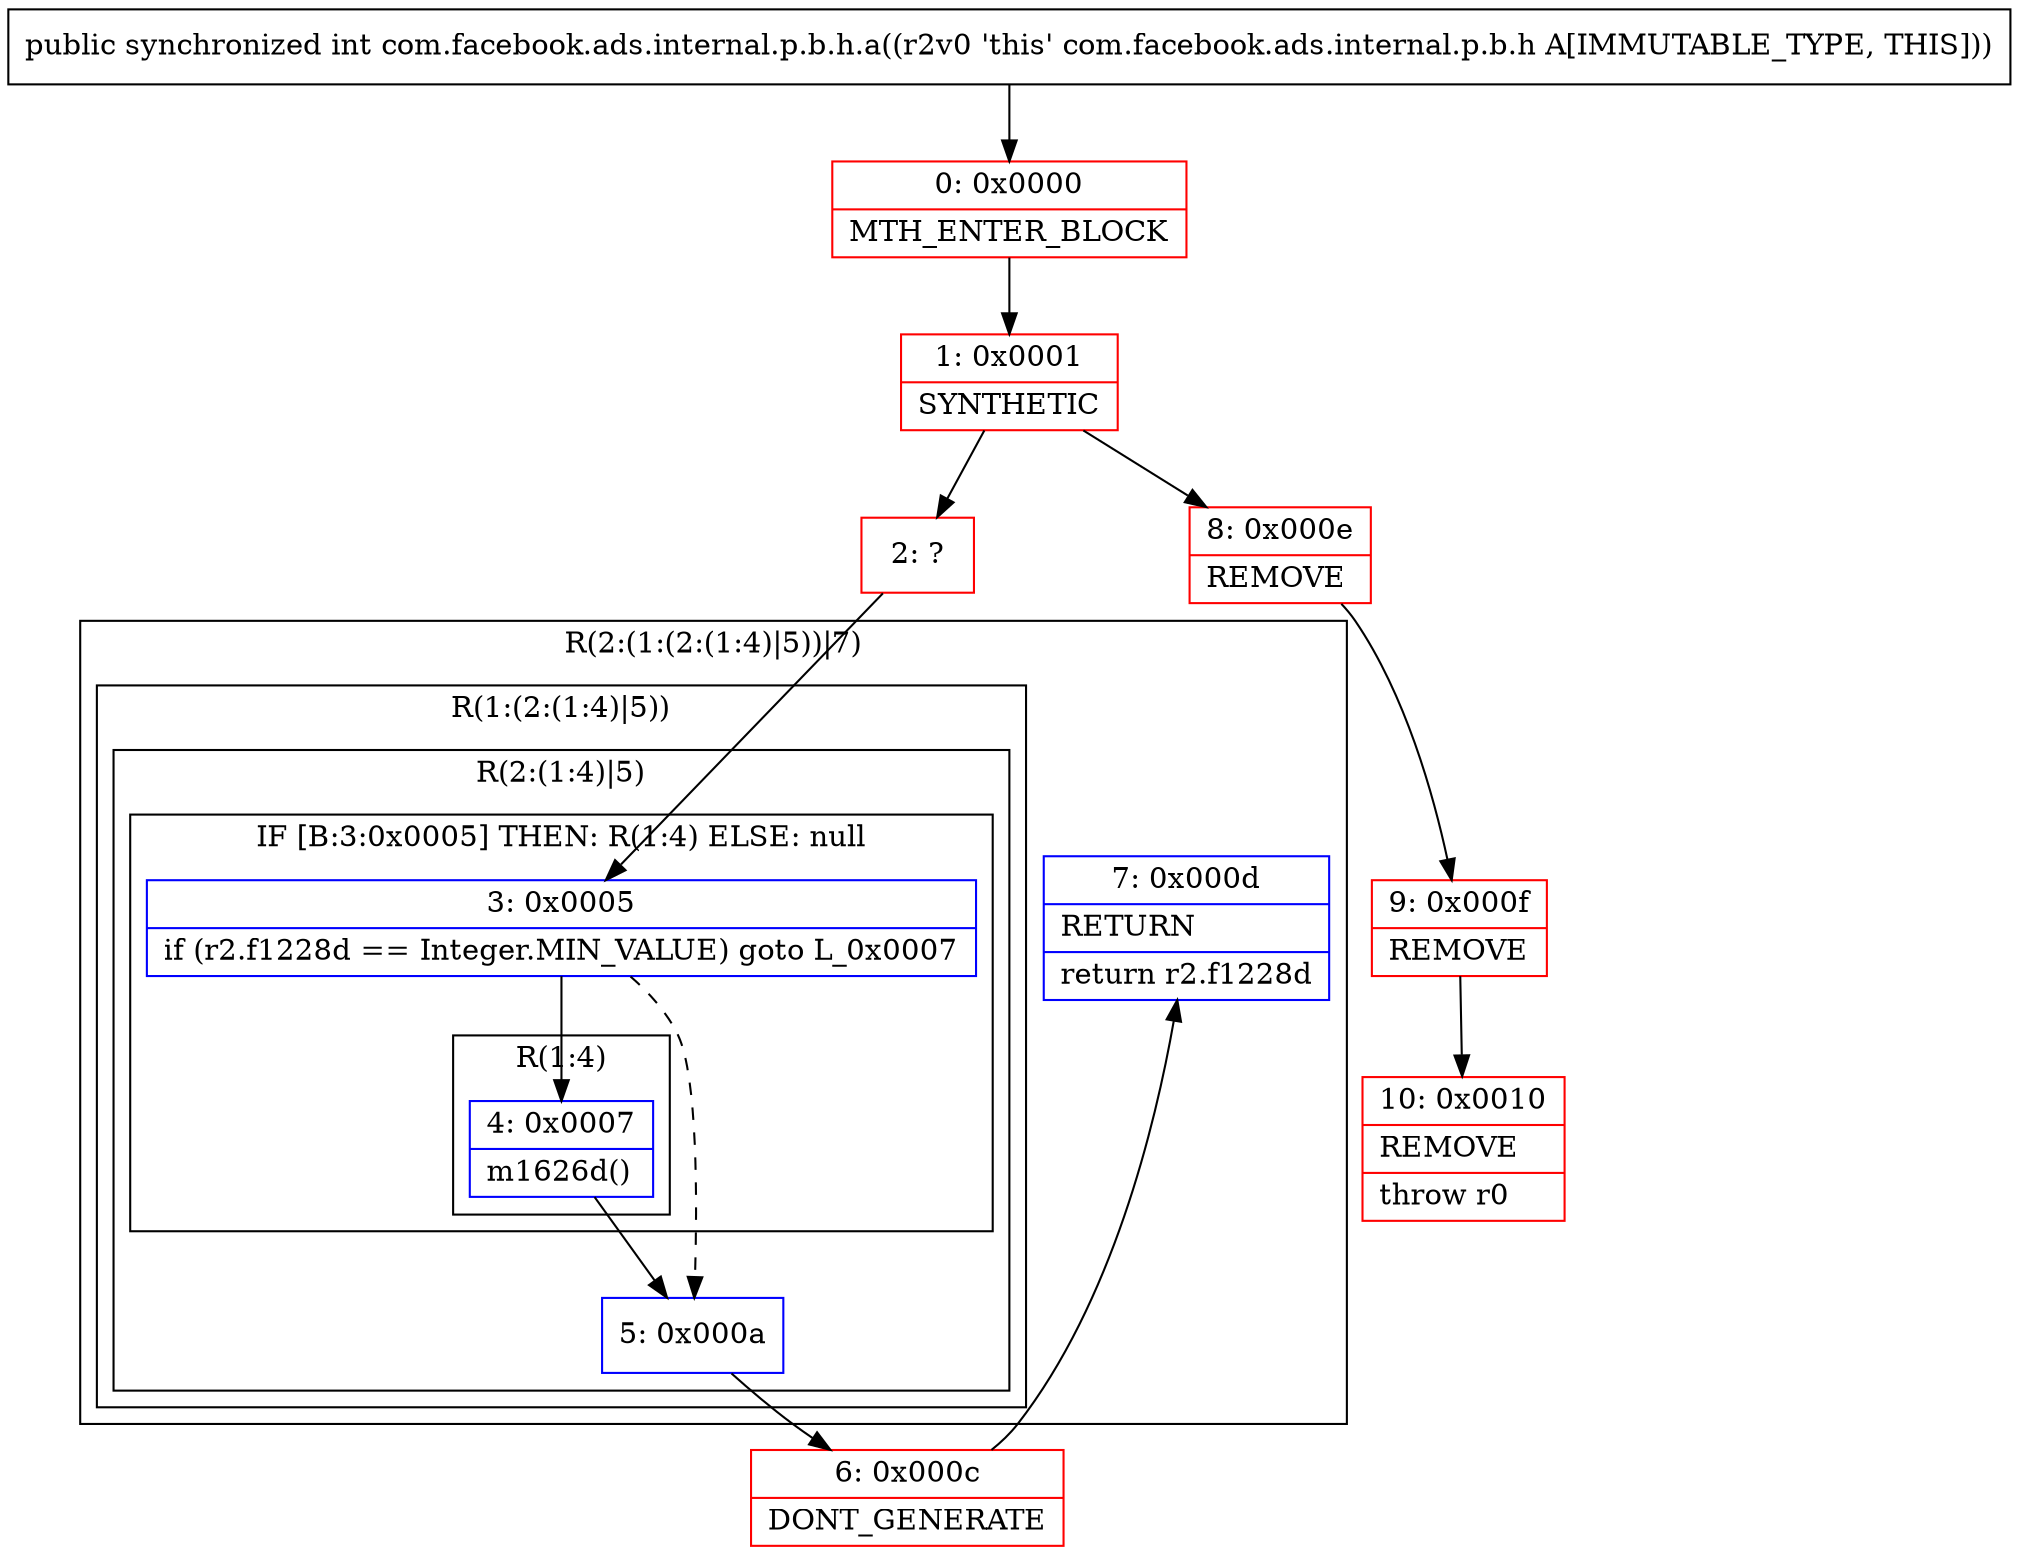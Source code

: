 digraph "CFG forcom.facebook.ads.internal.p.b.h.a()I" {
subgraph cluster_Region_1681194534 {
label = "R(2:(1:(2:(1:4)|5))|7)";
node [shape=record,color=blue];
subgraph cluster_Region_895110275 {
label = "R(1:(2:(1:4)|5))";
node [shape=record,color=blue];
subgraph cluster_Region_650029550 {
label = "R(2:(1:4)|5)";
node [shape=record,color=blue];
subgraph cluster_IfRegion_30737064 {
label = "IF [B:3:0x0005] THEN: R(1:4) ELSE: null";
node [shape=record,color=blue];
Node_3 [shape=record,label="{3\:\ 0x0005|if (r2.f1228d == Integer.MIN_VALUE) goto L_0x0007\l}"];
subgraph cluster_Region_1112742266 {
label = "R(1:4)";
node [shape=record,color=blue];
Node_4 [shape=record,label="{4\:\ 0x0007|m1626d()\l}"];
}
}
Node_5 [shape=record,label="{5\:\ 0x000a}"];
}
}
Node_7 [shape=record,label="{7\:\ 0x000d|RETURN\l|return r2.f1228d\l}"];
}
Node_0 [shape=record,color=red,label="{0\:\ 0x0000|MTH_ENTER_BLOCK\l}"];
Node_1 [shape=record,color=red,label="{1\:\ 0x0001|SYNTHETIC\l}"];
Node_2 [shape=record,color=red,label="{2\:\ ?}"];
Node_6 [shape=record,color=red,label="{6\:\ 0x000c|DONT_GENERATE\l}"];
Node_8 [shape=record,color=red,label="{8\:\ 0x000e|REMOVE\l}"];
Node_9 [shape=record,color=red,label="{9\:\ 0x000f|REMOVE\l}"];
Node_10 [shape=record,color=red,label="{10\:\ 0x0010|REMOVE\l|throw r0\l}"];
MethodNode[shape=record,label="{public synchronized int com.facebook.ads.internal.p.b.h.a((r2v0 'this' com.facebook.ads.internal.p.b.h A[IMMUTABLE_TYPE, THIS])) }"];
MethodNode -> Node_0;
Node_3 -> Node_4;
Node_3 -> Node_5[style=dashed];
Node_4 -> Node_5;
Node_5 -> Node_6;
Node_0 -> Node_1;
Node_1 -> Node_2;
Node_1 -> Node_8;
Node_2 -> Node_3;
Node_6 -> Node_7;
Node_8 -> Node_9;
Node_9 -> Node_10;
}

